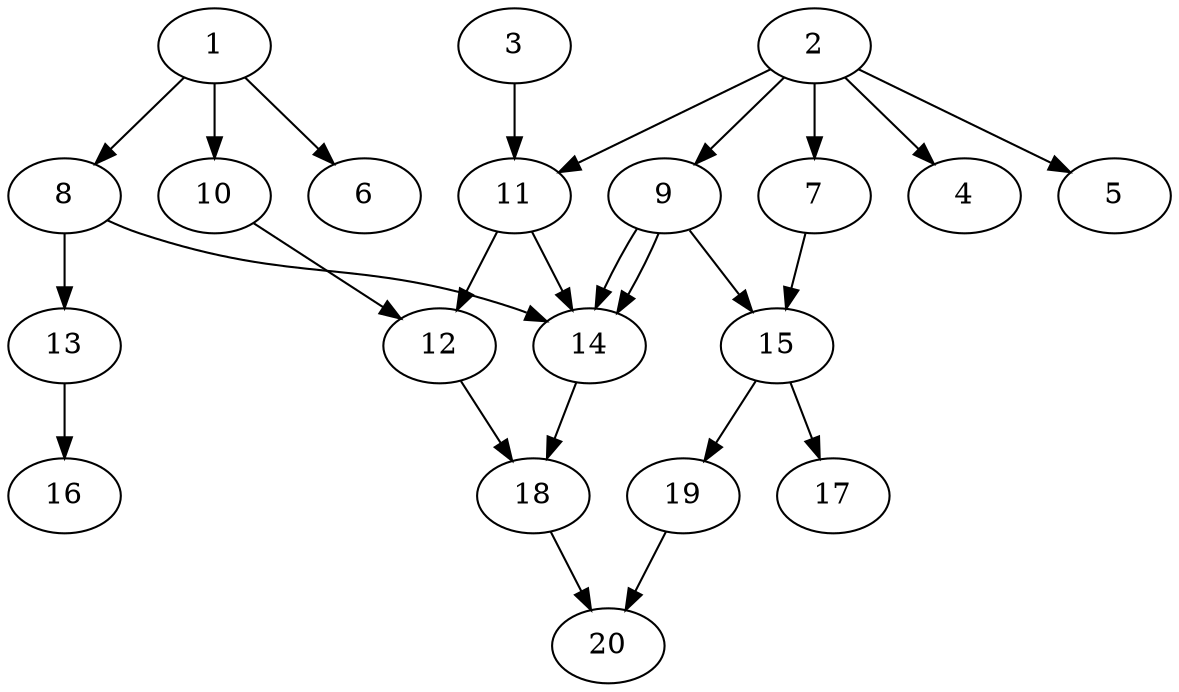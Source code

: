 // DAG automatically generated by daggen at Wed Jul 24 22:02:40 2019
// ./daggen --dot -n 20 --ccr 0.3 --fat 0.6 --regular 0.5 --density 0.5 --mindata 5242880 --maxdata 52428800 
digraph G {
  1 [size="17616213", alpha="0.08", expect_size="5284864"] 
  1 -> 6 [size ="5284864"]
  1 -> 8 [size ="5284864"]
  1 -> 10 [size ="5284864"]
  2 [size="141298347", alpha="0.05", expect_size="42389504"] 
  2 -> 4 [size ="42389504"]
  2 -> 5 [size ="42389504"]
  2 -> 7 [size ="42389504"]
  2 -> 9 [size ="42389504"]
  2 -> 11 [size ="42389504"]
  3 [size="50039467", alpha="0.11", expect_size="15011840"] 
  3 -> 11 [size ="15011840"]
  4 [size="68580693", alpha="0.10", expect_size="20574208"] 
  5 [size="107721387", alpha="0.09", expect_size="32316416"] 
  6 [size="112117760", alpha="0.04", expect_size="33635328"] 
  7 [size="28477440", alpha="0.20", expect_size="8543232"] 
  7 -> 15 [size ="8543232"]
  8 [size="73437867", alpha="0.08", expect_size="22031360"] 
  8 -> 13 [size ="22031360"]
  8 -> 14 [size ="22031360"]
  9 [size="104103253", alpha="0.10", expect_size="31230976"] 
  9 -> 14 [size ="31230976"]
  9 -> 14 [size ="31230976"]
  9 -> 15 [size ="31230976"]
  10 [size="100983467", alpha="0.16", expect_size="30295040"] 
  10 -> 12 [size ="30295040"]
  11 [size="96378880", alpha="0.16", expect_size="28913664"] 
  11 -> 12 [size ="28913664"]
  11 -> 14 [size ="28913664"]
  12 [size="158849707", alpha="0.09", expect_size="47654912"] 
  12 -> 18 [size ="47654912"]
  13 [size="43874987", alpha="0.10", expect_size="13162496"] 
  13 -> 16 [size ="13162496"]
  14 [size="133000533", alpha="0.02", expect_size="39900160"] 
  14 -> 18 [size ="39900160"]
  15 [size="53056853", alpha="0.20", expect_size="15917056"] 
  15 -> 17 [size ="15917056"]
  15 -> 19 [size ="15917056"]
  16 [size="126958933", alpha="0.01", expect_size="38087680"] 
  17 [size="157231787", alpha="0.19", expect_size="47169536"] 
  18 [size="156136107", alpha="0.19", expect_size="46840832"] 
  18 -> 20 [size ="46840832"]
  19 [size="63757653", alpha="0.12", expect_size="19127296"] 
  19 -> 20 [size ="19127296"]
  20 [size="144059733", alpha="0.10", expect_size="43217920"] 
}
